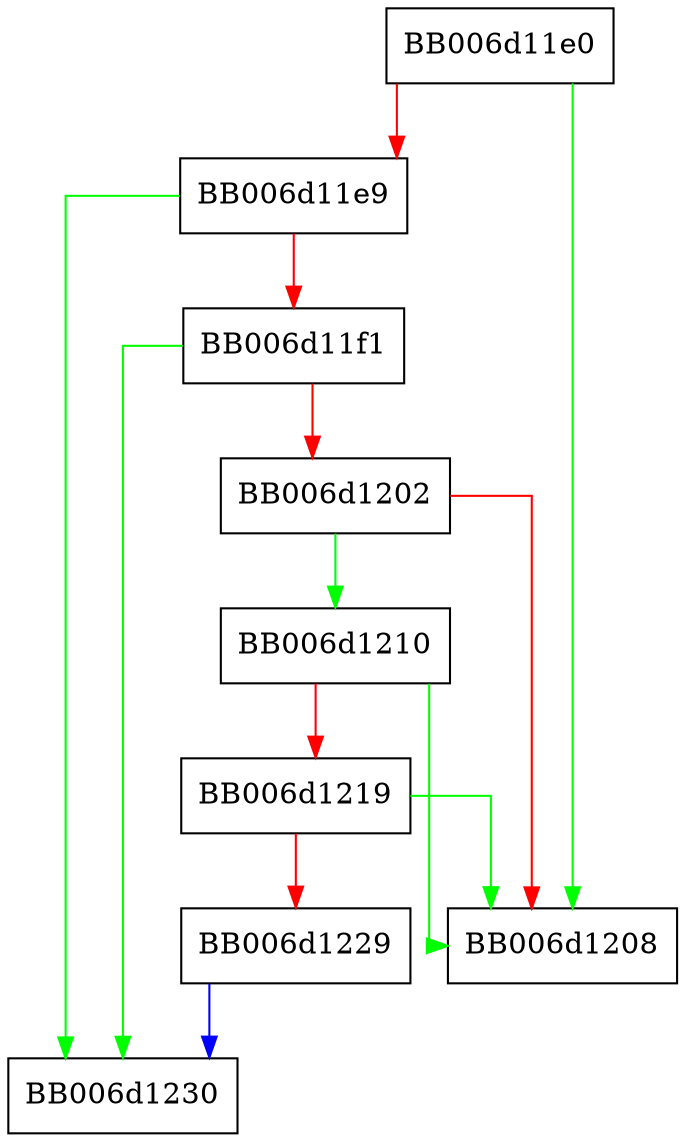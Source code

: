 digraph rsakem_set_ctx_params {
  node [shape="box"];
  graph [splines=ortho];
  BB006d11e0 -> BB006d1208 [color="green"];
  BB006d11e0 -> BB006d11e9 [color="red"];
  BB006d11e9 -> BB006d1230 [color="green"];
  BB006d11e9 -> BB006d11f1 [color="red"];
  BB006d11f1 -> BB006d1230 [color="green"];
  BB006d11f1 -> BB006d1202 [color="red"];
  BB006d1202 -> BB006d1210 [color="green"];
  BB006d1202 -> BB006d1208 [color="red"];
  BB006d1210 -> BB006d1208 [color="green"];
  BB006d1210 -> BB006d1219 [color="red"];
  BB006d1219 -> BB006d1208 [color="green"];
  BB006d1219 -> BB006d1229 [color="red"];
  BB006d1229 -> BB006d1230 [color="blue"];
}